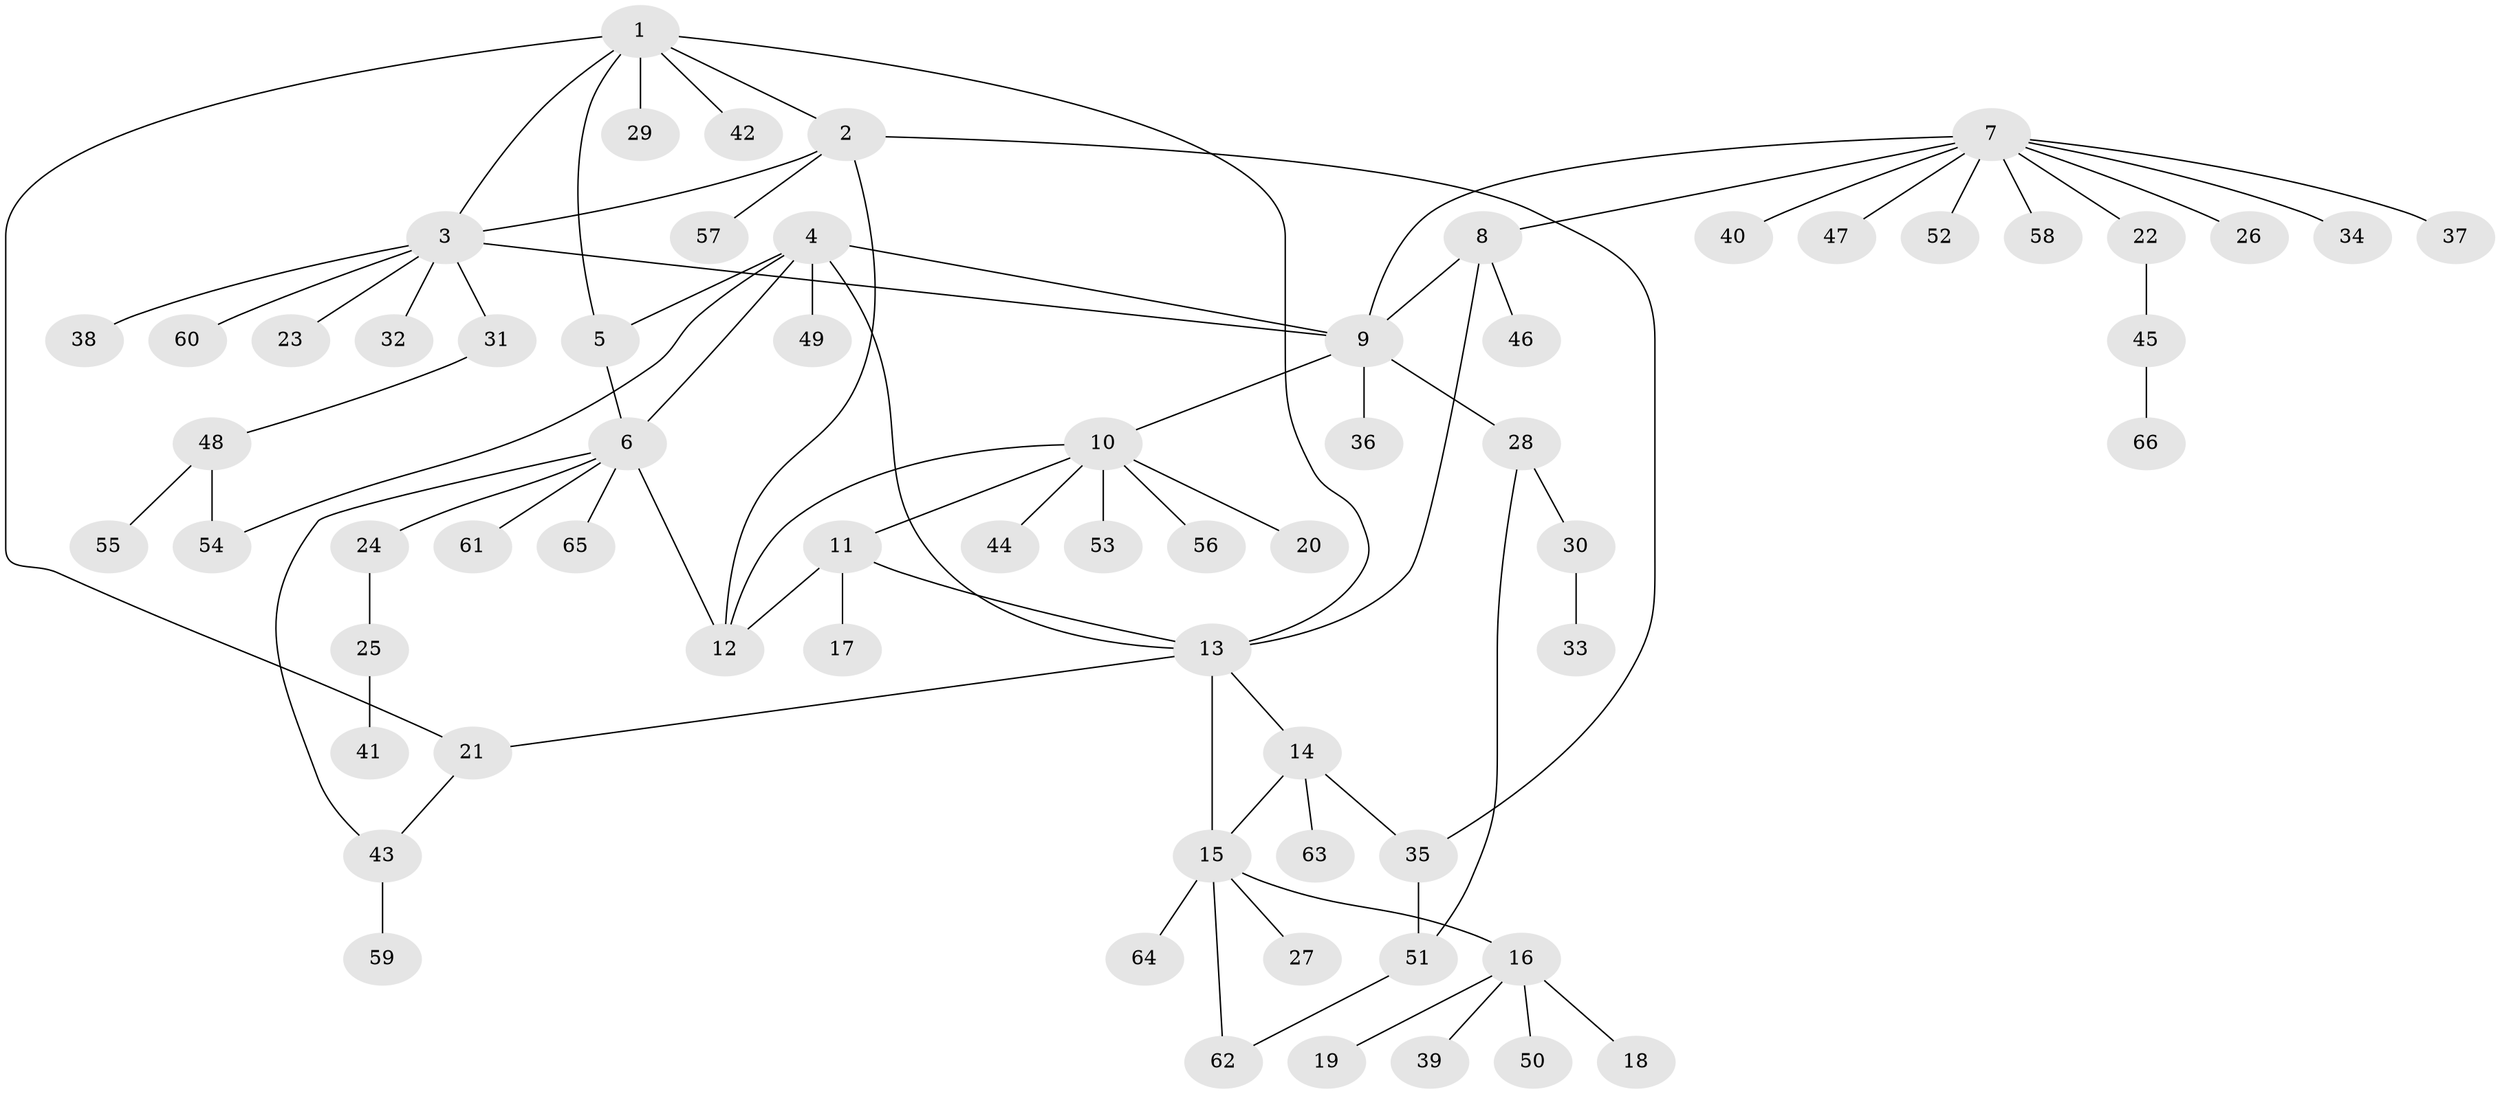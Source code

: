 // Generated by graph-tools (version 1.1) at 2025/37/03/09/25 02:37:32]
// undirected, 66 vertices, 82 edges
graph export_dot {
graph [start="1"]
  node [color=gray90,style=filled];
  1;
  2;
  3;
  4;
  5;
  6;
  7;
  8;
  9;
  10;
  11;
  12;
  13;
  14;
  15;
  16;
  17;
  18;
  19;
  20;
  21;
  22;
  23;
  24;
  25;
  26;
  27;
  28;
  29;
  30;
  31;
  32;
  33;
  34;
  35;
  36;
  37;
  38;
  39;
  40;
  41;
  42;
  43;
  44;
  45;
  46;
  47;
  48;
  49;
  50;
  51;
  52;
  53;
  54;
  55;
  56;
  57;
  58;
  59;
  60;
  61;
  62;
  63;
  64;
  65;
  66;
  1 -- 2;
  1 -- 3;
  1 -- 5;
  1 -- 13;
  1 -- 21;
  1 -- 29;
  1 -- 42;
  2 -- 3;
  2 -- 12;
  2 -- 35;
  2 -- 57;
  3 -- 9;
  3 -- 23;
  3 -- 31;
  3 -- 32;
  3 -- 38;
  3 -- 60;
  4 -- 5;
  4 -- 6;
  4 -- 9;
  4 -- 13;
  4 -- 49;
  4 -- 54;
  5 -- 6;
  6 -- 12;
  6 -- 24;
  6 -- 43;
  6 -- 61;
  6 -- 65;
  7 -- 8;
  7 -- 9;
  7 -- 22;
  7 -- 26;
  7 -- 34;
  7 -- 37;
  7 -- 40;
  7 -- 47;
  7 -- 52;
  7 -- 58;
  8 -- 9;
  8 -- 13;
  8 -- 46;
  9 -- 10;
  9 -- 28;
  9 -- 36;
  10 -- 11;
  10 -- 12;
  10 -- 20;
  10 -- 44;
  10 -- 53;
  10 -- 56;
  11 -- 12;
  11 -- 13;
  11 -- 17;
  13 -- 14;
  13 -- 15;
  13 -- 21;
  14 -- 15;
  14 -- 35;
  14 -- 63;
  15 -- 16;
  15 -- 27;
  15 -- 62;
  15 -- 64;
  16 -- 18;
  16 -- 19;
  16 -- 39;
  16 -- 50;
  21 -- 43;
  22 -- 45;
  24 -- 25;
  25 -- 41;
  28 -- 30;
  28 -- 51;
  30 -- 33;
  31 -- 48;
  35 -- 51;
  43 -- 59;
  45 -- 66;
  48 -- 54;
  48 -- 55;
  51 -- 62;
}
